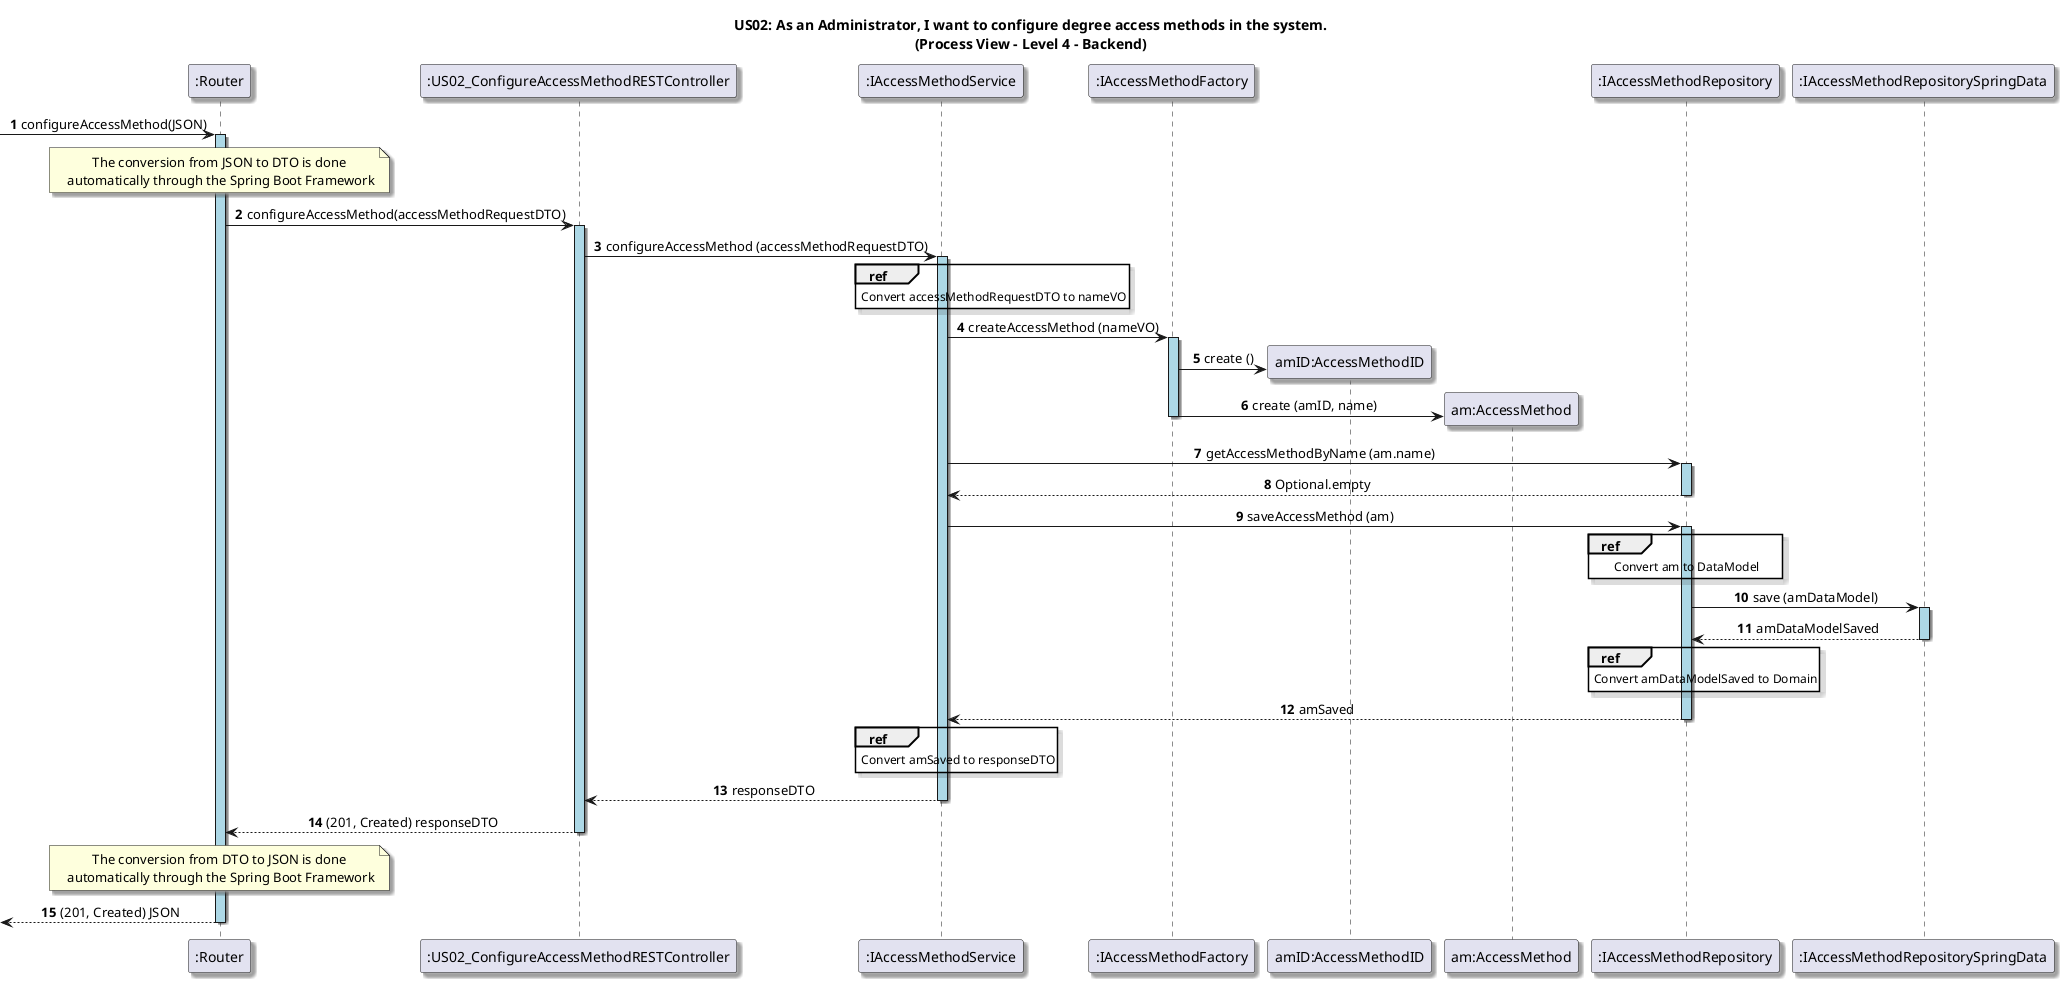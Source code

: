 @startuml

title US02: As an Administrator, I want to configure degree access methods in the system.\n(Process View - Level 4 - Backend)

skinparam defaultTextAlignment center
skinparam shadowing true


autonumber

participant ":Router" as router
-> router: configureAccessMethod(JSON)
activate router #LightBlue
note over router: The conversion from JSON to DTO is done\n automatically through the Spring Boot Framework


participant ":US02_ConfigureAccessMethodRESTController" as Controller
router -> Controller: configureAccessMethod(accessMethodRequestDTO)
activate Controller #LightBlue 

participant ":IAccessMethodService" as service
Controller -> service: configureAccessMethod (accessMethodRequestDTO)
activate service #LightBlue

'create "nameVO:Assembler" as Assembler
'service-> Assembler: RequestDTO2VO (accessMethodRequestDTO)
'deactivate Assembler
ref over service
    Convert accessMethodRequestDTO to nameVO
end

participant ":IAccessMethodFactory" as Factory
service -> Factory: createAccessMethod (nameVO)
activate Factory #LightBlue 

create "amID:AccessMethodID"
Factory -> "amID:AccessMethodID": create ()

create "am:AccessMethod"
Factory -> "am:AccessMethod": create (amID, name)
deactivate Factory

participant ":IAccessMethodRepository" as Repository
service -> Repository: getAccessMethodByName (am.name)
activate Repository #LightBlue 
Repository --> service: Optional.empty
deactivate Repository

service -> Repository: saveAccessMethod (am)
activate Repository #LightBlue 

ref over Repository
    Convert am to DataModel
end

participant ":IAccessMethodRepositorySpringData" as springDataRepository
Repository -> springDataRepository: save (amDataModel)
activate springDataRepository #LightBlue 
springDataRepository --> Repository : amDataModelSaved
deactivate springDataRepository

ref over Repository
    Convert amDataModelSaved to Domain
end

Repository --> service: amSaved
deactivate Repository

'create "responseDTO:Assembler" as Assembler2
'service -> Assembler2: VO2ResponseDTO (amSaved)
ref over service
    Convert amSaved to responseDTO
end
service --> Controller: responseDTO

deactivate service

Controller --> router: (201, Created) responseDTO
deactivate Controller

note over router: The conversion from DTO to JSON is done\n automatically through the Spring Boot Framework

<-- router: (201, Created) JSON
deactivate router

@enduml
